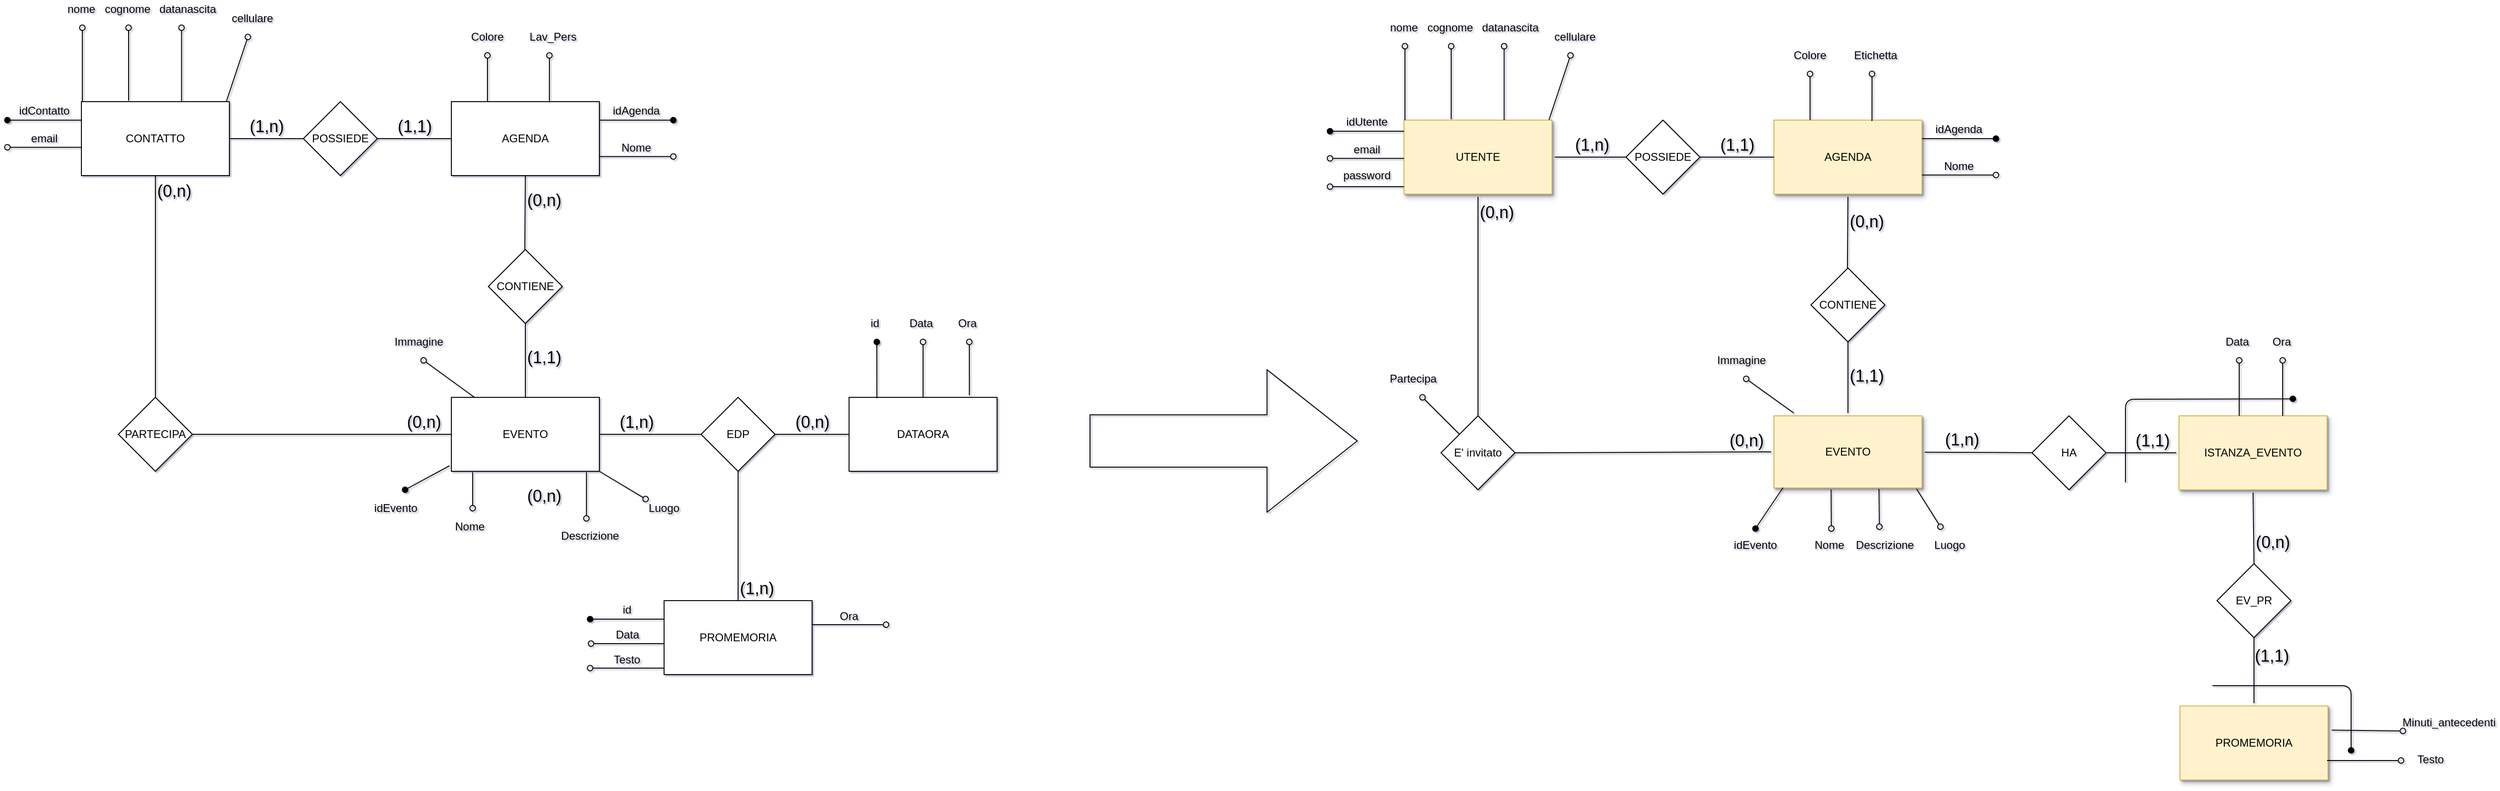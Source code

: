 <mxfile version="12.7.2" type="github">
  <diagram id="C5RBs43oDa-KdzZeNtuy" name="Page-1">
    <mxGraphModel dx="1822" dy="1162" grid="1" gridSize="10" guides="1" tooltips="1" connect="1" arrows="1" fold="1" page="0" pageScale="1" pageWidth="827" pageHeight="1169" math="0" shadow="1">
      <root>
        <mxCell id="WIyWlLk6GJQsqaUBKTNV-0" />
        <mxCell id="WIyWlLk6GJQsqaUBKTNV-1" parent="WIyWlLk6GJQsqaUBKTNV-0" />
        <mxCell id="aQOUqq8OAmi28eRQVCnU-102" value="EVENTO" style="rounded=0;whiteSpace=wrap;html=1;" parent="WIyWlLk6GJQsqaUBKTNV-1" vertex="1">
          <mxGeometry x="450" y="340" width="160" height="80" as="geometry" />
        </mxCell>
        <mxCell id="aQOUqq8OAmi28eRQVCnU-103" value="CONTIENE" style="rhombus;whiteSpace=wrap;html=1;" parent="WIyWlLk6GJQsqaUBKTNV-1" vertex="1">
          <mxGeometry x="490" y="180" width="80" height="80" as="geometry" />
        </mxCell>
        <mxCell id="aQOUqq8OAmi28eRQVCnU-104" value="AGENDA" style="rounded=0;whiteSpace=wrap;html=1;" parent="WIyWlLk6GJQsqaUBKTNV-1" vertex="1">
          <mxGeometry x="450" y="20" width="160" height="80" as="geometry" />
        </mxCell>
        <mxCell id="aQOUqq8OAmi28eRQVCnU-105" value="CONTATTO" style="rounded=0;whiteSpace=wrap;html=1;" parent="WIyWlLk6GJQsqaUBKTNV-1" vertex="1">
          <mxGeometry x="50" y="20" width="160" height="80" as="geometry" />
        </mxCell>
        <mxCell id="aQOUqq8OAmi28eRQVCnU-106" value="POSSIEDE" style="rhombus;whiteSpace=wrap;html=1;" parent="WIyWlLk6GJQsqaUBKTNV-1" vertex="1">
          <mxGeometry x="290" y="20" width="80" height="80" as="geometry" />
        </mxCell>
        <mxCell id="aQOUqq8OAmi28eRQVCnU-107" value="" style="endArrow=none;html=1;rounded=0;exitX=1;exitY=0.5;exitDx=0;exitDy=0;entryX=0;entryY=0.5;entryDx=0;entryDy=0;" parent="WIyWlLk6GJQsqaUBKTNV-1" source="aQOUqq8OAmi28eRQVCnU-105" target="aQOUqq8OAmi28eRQVCnU-106" edge="1">
          <mxGeometry relative="1" as="geometry">
            <mxPoint x="220" y="60" as="sourcePoint" />
            <mxPoint x="300" y="60" as="targetPoint" />
          </mxGeometry>
        </mxCell>
        <mxCell id="aQOUqq8OAmi28eRQVCnU-108" value="(1,n)" style="resizable=0;html=1;align=center;verticalAlign=bottom;fontSize=18;" parent="aQOUqq8OAmi28eRQVCnU-107" connectable="0" vertex="1">
          <mxGeometry x="-1" relative="1" as="geometry">
            <mxPoint x="40" as="offset" />
          </mxGeometry>
        </mxCell>
        <mxCell id="aQOUqq8OAmi28eRQVCnU-109" value="" style="endArrow=none;html=1;rounded=0;exitX=1;exitY=0.5;exitDx=0;exitDy=0;entryX=0;entryY=0.5;entryDx=0;entryDy=0;" parent="WIyWlLk6GJQsqaUBKTNV-1" edge="1">
          <mxGeometry relative="1" as="geometry">
            <mxPoint x="370" y="60" as="sourcePoint" />
            <mxPoint x="450" y="60" as="targetPoint" />
          </mxGeometry>
        </mxCell>
        <mxCell id="aQOUqq8OAmi28eRQVCnU-110" value="(1,1)" style="resizable=0;html=1;align=center;verticalAlign=bottom;fontSize=18;" parent="aQOUqq8OAmi28eRQVCnU-109" connectable="0" vertex="1">
          <mxGeometry x="-1" relative="1" as="geometry">
            <mxPoint x="40" as="offset" />
          </mxGeometry>
        </mxCell>
        <mxCell id="aQOUqq8OAmi28eRQVCnU-111" value="" style="endArrow=none;html=1;rounded=0;exitX=0.5;exitY=1;exitDx=0;exitDy=0;" parent="WIyWlLk6GJQsqaUBKTNV-1" source="aQOUqq8OAmi28eRQVCnU-104" edge="1">
          <mxGeometry relative="1" as="geometry">
            <mxPoint x="529.41" y="110" as="sourcePoint" />
            <mxPoint x="529.41" y="180" as="targetPoint" />
          </mxGeometry>
        </mxCell>
        <mxCell id="aQOUqq8OAmi28eRQVCnU-112" value="(0,n)" style="resizable=0;html=1;align=center;verticalAlign=bottom;fontSize=18;" parent="aQOUqq8OAmi28eRQVCnU-111" connectable="0" vertex="1">
          <mxGeometry x="-1" relative="1" as="geometry">
            <mxPoint x="20" y="40" as="offset" />
          </mxGeometry>
        </mxCell>
        <mxCell id="aQOUqq8OAmi28eRQVCnU-113" value="" style="endArrow=none;html=1;rounded=0;exitX=0.5;exitY=1;exitDx=0;exitDy=0;entryX=0.5;entryY=0;entryDx=0;entryDy=0;" parent="WIyWlLk6GJQsqaUBKTNV-1" source="aQOUqq8OAmi28eRQVCnU-103" target="aQOUqq8OAmi28eRQVCnU-102" edge="1">
          <mxGeometry relative="1" as="geometry">
            <mxPoint x="520" y="270" as="sourcePoint" />
            <mxPoint x="520" y="340" as="targetPoint" />
          </mxGeometry>
        </mxCell>
        <mxCell id="aQOUqq8OAmi28eRQVCnU-114" value="(1,1)" style="resizable=0;html=1;align=center;verticalAlign=bottom;fontSize=18;" parent="aQOUqq8OAmi28eRQVCnU-113" connectable="0" vertex="1">
          <mxGeometry x="-1" relative="1" as="geometry">
            <mxPoint x="20" y="50" as="offset" />
          </mxGeometry>
        </mxCell>
        <mxCell id="aQOUqq8OAmi28eRQVCnU-115" value="" style="endArrow=none;html=1;rounded=0;entryX=0;entryY=0.5;entryDx=0;entryDy=0;exitX=1;exitY=0.5;exitDx=0;exitDy=0;" parent="WIyWlLk6GJQsqaUBKTNV-1" source="aQOUqq8OAmi28eRQVCnU-117" target="aQOUqq8OAmi28eRQVCnU-102" edge="1">
          <mxGeometry relative="1" as="geometry">
            <mxPoint x="130" y="540" as="sourcePoint" />
            <mxPoint x="250" y="540" as="targetPoint" />
            <Array as="points">
              <mxPoint x="170" y="380" />
              <mxPoint x="350" y="380" />
            </Array>
          </mxGeometry>
        </mxCell>
        <mxCell id="aQOUqq8OAmi28eRQVCnU-116" value="(0,n)" style="resizable=0;html=1;align=center;verticalAlign=bottom;fontSize=18;" parent="aQOUqq8OAmi28eRQVCnU-115" connectable="0" vertex="1">
          <mxGeometry x="-1" relative="1" as="geometry">
            <mxPoint x="250" as="offset" />
          </mxGeometry>
        </mxCell>
        <mxCell id="aQOUqq8OAmi28eRQVCnU-117" value="PARTECIPA" style="rhombus;whiteSpace=wrap;html=1;" parent="WIyWlLk6GJQsqaUBKTNV-1" vertex="1">
          <mxGeometry x="90" y="340" width="80" height="80" as="geometry" />
        </mxCell>
        <mxCell id="aQOUqq8OAmi28eRQVCnU-118" value="" style="endArrow=none;html=1;rounded=0;entryX=0.5;entryY=0;entryDx=0;entryDy=0;exitX=0.5;exitY=1;exitDx=0;exitDy=0;" parent="WIyWlLk6GJQsqaUBKTNV-1" source="aQOUqq8OAmi28eRQVCnU-105" target="aQOUqq8OAmi28eRQVCnU-117" edge="1">
          <mxGeometry relative="1" as="geometry">
            <mxPoint x="130" y="100" as="sourcePoint" />
            <mxPoint x="290" y="540" as="targetPoint" />
            <Array as="points" />
          </mxGeometry>
        </mxCell>
        <mxCell id="aQOUqq8OAmi28eRQVCnU-119" value="(0,n)" style="resizable=0;html=1;align=center;verticalAlign=bottom;fontSize=18;" parent="aQOUqq8OAmi28eRQVCnU-118" connectable="0" vertex="1">
          <mxGeometry x="-1" relative="1" as="geometry">
            <mxPoint x="20" y="30" as="offset" />
          </mxGeometry>
        </mxCell>
        <mxCell id="aQOUqq8OAmi28eRQVCnU-120" value="" style="group" parent="WIyWlLk6GJQsqaUBKTNV-1" vertex="1" connectable="0">
          <mxGeometry x="-30" y="50" width="80" height="20" as="geometry" />
        </mxCell>
        <mxCell id="aQOUqq8OAmi28eRQVCnU-121" value="" style="endArrow=none;html=1;startArrow=oval;startFill=0;" parent="aQOUqq8OAmi28eRQVCnU-120" edge="1">
          <mxGeometry width="50" height="50" relative="1" as="geometry">
            <mxPoint y="19.41" as="sourcePoint" />
            <mxPoint x="80" y="19.41" as="targetPoint" />
          </mxGeometry>
        </mxCell>
        <mxCell id="aQOUqq8OAmi28eRQVCnU-122" value="email" style="text;html=1;strokeColor=none;fillColor=none;align=center;verticalAlign=middle;whiteSpace=wrap;rounded=0;" parent="aQOUqq8OAmi28eRQVCnU-120" vertex="1">
          <mxGeometry x="20" width="40" height="20" as="geometry" />
        </mxCell>
        <mxCell id="aQOUqq8OAmi28eRQVCnU-123" value="" style="group" parent="WIyWlLk6GJQsqaUBKTNV-1" vertex="1" connectable="0">
          <mxGeometry x="-30" y="20" width="80" height="20" as="geometry" />
        </mxCell>
        <mxCell id="aQOUqq8OAmi28eRQVCnU-124" value="idContatto" style="text;html=1;strokeColor=none;fillColor=none;align=center;verticalAlign=middle;whiteSpace=wrap;rounded=0;portConstraint=south;snapToPoint=1;" parent="aQOUqq8OAmi28eRQVCnU-123" vertex="1">
          <mxGeometry x="20" width="40" height="20" as="geometry" />
        </mxCell>
        <mxCell id="aQOUqq8OAmi28eRQVCnU-125" value="" style="endArrow=none;html=1;startArrow=oval;startFill=1;targetPortConstraint=east;" parent="aQOUqq8OAmi28eRQVCnU-123" edge="1">
          <mxGeometry width="50" height="50" relative="1" as="geometry">
            <mxPoint y="20.0" as="sourcePoint" />
            <mxPoint x="80" y="20.0" as="targetPoint" />
          </mxGeometry>
        </mxCell>
        <mxCell id="aQOUqq8OAmi28eRQVCnU-126" value="" style="group;rotation=90;" parent="WIyWlLk6GJQsqaUBKTNV-1" vertex="1" connectable="0">
          <mxGeometry x="70" y="-20" width="80" height="20" as="geometry" />
        </mxCell>
        <mxCell id="aQOUqq8OAmi28eRQVCnU-127" value="" style="endArrow=none;html=1;startArrow=oval;startFill=0;" parent="aQOUqq8OAmi28eRQVCnU-126" edge="1">
          <mxGeometry width="50" height="50" relative="1" as="geometry">
            <mxPoint x="31" y="-40" as="sourcePoint" />
            <mxPoint x="31" y="39" as="targetPoint" />
          </mxGeometry>
        </mxCell>
        <mxCell id="aQOUqq8OAmi28eRQVCnU-128" value="cognome" style="text;html=1;strokeColor=none;fillColor=none;align=center;verticalAlign=middle;whiteSpace=wrap;rounded=0;rotation=0;direction=east;flipH=0;" parent="WIyWlLk6GJQsqaUBKTNV-1" vertex="1">
          <mxGeometry x="80" y="-90" width="40" height="20" as="geometry" />
        </mxCell>
        <mxCell id="aQOUqq8OAmi28eRQVCnU-129" value="" style="group" parent="WIyWlLk6GJQsqaUBKTNV-1" vertex="1" connectable="0">
          <mxGeometry x="30" y="-90" width="40" height="110" as="geometry" />
        </mxCell>
        <mxCell id="aQOUqq8OAmi28eRQVCnU-130" value="" style="group;rotation=90;" parent="aQOUqq8OAmi28eRQVCnU-129" vertex="1" connectable="0">
          <mxGeometry x="-10" y="60" width="80" height="20" as="geometry" />
        </mxCell>
        <mxCell id="aQOUqq8OAmi28eRQVCnU-131" value="" style="endArrow=none;html=1;startArrow=oval;startFill=0;" parent="aQOUqq8OAmi28eRQVCnU-130" edge="1">
          <mxGeometry width="50" height="50" relative="1" as="geometry">
            <mxPoint x="31" y="-30" as="sourcePoint" />
            <mxPoint x="31" y="50" as="targetPoint" />
          </mxGeometry>
        </mxCell>
        <mxCell id="aQOUqq8OAmi28eRQVCnU-132" value="nome" style="text;html=1;strokeColor=none;fillColor=none;align=center;verticalAlign=middle;whiteSpace=wrap;rounded=0;rotation=0;direction=east;flipH=0;" parent="aQOUqq8OAmi28eRQVCnU-129" vertex="1">
          <mxGeometry width="40" height="20" as="geometry" />
        </mxCell>
        <mxCell id="aQOUqq8OAmi28eRQVCnU-133" value="" style="group;rotation=90;" parent="WIyWlLk6GJQsqaUBKTNV-1" vertex="1" connectable="0">
          <mxGeometry x="135" y="-30" width="60" height="20" as="geometry" />
        </mxCell>
        <mxCell id="aQOUqq8OAmi28eRQVCnU-134" value="" style="endArrow=none;html=1;startArrow=oval;startFill=0;" parent="aQOUqq8OAmi28eRQVCnU-133" edge="1">
          <mxGeometry width="50" height="50" relative="1" as="geometry">
            <mxPoint x="23.25" y="-30" as="sourcePoint" />
            <mxPoint x="23.25" y="50" as="targetPoint" />
          </mxGeometry>
        </mxCell>
        <mxCell id="aQOUqq8OAmi28eRQVCnU-135" value="datanascita" style="text;html=1;strokeColor=none;fillColor=none;align=center;verticalAlign=middle;whiteSpace=wrap;rounded=0;rotation=0;direction=east;flipH=0;" parent="WIyWlLk6GJQsqaUBKTNV-1" vertex="1">
          <mxGeometry x="150" y="-90" width="30" height="20" as="geometry" />
        </mxCell>
        <mxCell id="aQOUqq8OAmi28eRQVCnU-136" value="" style="group" parent="WIyWlLk6GJQsqaUBKTNV-1" vertex="1" connectable="0">
          <mxGeometry x="180" y="-90" width="56.25" height="110" as="geometry" />
        </mxCell>
        <mxCell id="aQOUqq8OAmi28eRQVCnU-137" value="" style="group;rotation=90;" parent="aQOUqq8OAmi28eRQVCnU-136" vertex="1" connectable="0">
          <mxGeometry x="-11.25" y="63.75" width="67.5" height="20" as="geometry" />
        </mxCell>
        <mxCell id="aQOUqq8OAmi28eRQVCnU-138" value="" style="endArrow=none;html=1;startArrow=oval;startFill=0;" parent="aQOUqq8OAmi28eRQVCnU-137" edge="1">
          <mxGeometry width="50" height="50" relative="1" as="geometry">
            <mxPoint x="61.25" y="-23.75" as="sourcePoint" />
            <mxPoint x="38.005" y="46" as="targetPoint" />
          </mxGeometry>
        </mxCell>
        <mxCell id="aQOUqq8OAmi28eRQVCnU-139" value="cellulare" style="text;html=1;strokeColor=none;fillColor=none;align=center;verticalAlign=middle;whiteSpace=wrap;rounded=0;rotation=0;direction=east;flipH=0;" parent="aQOUqq8OAmi28eRQVCnU-136" vertex="1">
          <mxGeometry x="40" y="10" width="30" height="20" as="geometry" />
        </mxCell>
        <mxCell id="aQOUqq8OAmi28eRQVCnU-140" value="" style="group;flipH=0;flipV=0;rotation=0;" parent="WIyWlLk6GJQsqaUBKTNV-1" vertex="1" connectable="0">
          <mxGeometry x="610" y="20" width="80" height="20" as="geometry" />
        </mxCell>
        <mxCell id="aQOUqq8OAmi28eRQVCnU-141" value="" style="endArrow=none;html=1;startArrow=oval;startFill=1;targetPortConstraint=east;" parent="aQOUqq8OAmi28eRQVCnU-140" edge="1">
          <mxGeometry width="50" height="50" relative="1" as="geometry">
            <mxPoint x="80" y="20" as="sourcePoint" />
            <mxPoint y="20" as="targetPoint" />
          </mxGeometry>
        </mxCell>
        <mxCell id="aQOUqq8OAmi28eRQVCnU-142" value="idAgenda" style="text;html=1;strokeColor=none;fillColor=none;align=center;verticalAlign=middle;whiteSpace=wrap;rounded=0;portConstraint=south;snapToPoint=1;" parent="aQOUqq8OAmi28eRQVCnU-140" vertex="1">
          <mxGeometry x="20" width="40" height="20" as="geometry" />
        </mxCell>
        <mxCell id="aQOUqq8OAmi28eRQVCnU-143" value="" style="endArrow=none;html=1;rounded=0;exitX=1;exitY=0.5;exitDx=0;exitDy=0;" parent="WIyWlLk6GJQsqaUBKTNV-1" source="aQOUqq8OAmi28eRQVCnU-102" target="aQOUqq8OAmi28eRQVCnU-145" edge="1">
          <mxGeometry relative="1" as="geometry">
            <mxPoint x="610" y="380" as="sourcePoint" />
            <mxPoint x="690.0" y="380" as="targetPoint" />
          </mxGeometry>
        </mxCell>
        <mxCell id="aQOUqq8OAmi28eRQVCnU-144" value="(1,n)" style="resizable=0;html=1;align=center;verticalAlign=bottom;fontSize=18;" parent="aQOUqq8OAmi28eRQVCnU-143" connectable="0" vertex="1">
          <mxGeometry x="-1" relative="1" as="geometry">
            <mxPoint x="40" as="offset" />
          </mxGeometry>
        </mxCell>
        <mxCell id="aQOUqq8OAmi28eRQVCnU-145" value="EDP" style="rhombus;whiteSpace=wrap;html=1;" parent="WIyWlLk6GJQsqaUBKTNV-1" vertex="1">
          <mxGeometry x="720" y="340" width="80" height="80" as="geometry" />
        </mxCell>
        <mxCell id="aQOUqq8OAmi28eRQVCnU-146" value="" style="endArrow=none;html=1;rounded=0;entryX=0;entryY=0.5;entryDx=0;entryDy=0;" parent="WIyWlLk6GJQsqaUBKTNV-1" source="aQOUqq8OAmi28eRQVCnU-145" target="aQOUqq8OAmi28eRQVCnU-148" edge="1">
          <mxGeometry relative="1" as="geometry">
            <mxPoint x="800" y="380" as="sourcePoint" />
            <mxPoint x="850.0" y="380" as="targetPoint" />
          </mxGeometry>
        </mxCell>
        <mxCell id="aQOUqq8OAmi28eRQVCnU-147" value="(0,n)" style="resizable=0;html=1;align=center;verticalAlign=bottom;fontSize=18;" parent="aQOUqq8OAmi28eRQVCnU-146" connectable="0" vertex="1">
          <mxGeometry x="-1" relative="1" as="geometry">
            <mxPoint x="40" as="offset" />
          </mxGeometry>
        </mxCell>
        <mxCell id="aQOUqq8OAmi28eRQVCnU-148" value="DATAORA" style="rounded=0;whiteSpace=wrap;html=1;" parent="WIyWlLk6GJQsqaUBKTNV-1" vertex="1">
          <mxGeometry x="880" y="340" width="160" height="80" as="geometry" />
        </mxCell>
        <mxCell id="aQOUqq8OAmi28eRQVCnU-149" value="" style="group" parent="WIyWlLk6GJQsqaUBKTNV-1" vertex="1" connectable="0">
          <mxGeometry x="610" y="60" width="80" height="20" as="geometry" />
        </mxCell>
        <mxCell id="aQOUqq8OAmi28eRQVCnU-150" value="" style="endArrow=none;html=1;startArrow=oval;startFill=0;" parent="aQOUqq8OAmi28eRQVCnU-149" edge="1">
          <mxGeometry width="50" height="50" relative="1" as="geometry">
            <mxPoint x="80" y="19.41" as="sourcePoint" />
            <mxPoint y="19.41" as="targetPoint" />
          </mxGeometry>
        </mxCell>
        <mxCell id="aQOUqq8OAmi28eRQVCnU-151" value="Nome" style="text;html=1;strokeColor=none;fillColor=none;align=center;verticalAlign=middle;whiteSpace=wrap;rounded=0;" parent="aQOUqq8OAmi28eRQVCnU-149" vertex="1">
          <mxGeometry x="20" width="40" height="20" as="geometry" />
        </mxCell>
        <mxCell id="aQOUqq8OAmi28eRQVCnU-152" value="" style="group" parent="WIyWlLk6GJQsqaUBKTNV-1" vertex="1" connectable="0">
          <mxGeometry x="410" y="470" width="80" height="20" as="geometry" />
        </mxCell>
        <mxCell id="aQOUqq8OAmi28eRQVCnU-153" value="Nome" style="text;html=1;strokeColor=none;fillColor=none;align=center;verticalAlign=middle;whiteSpace=wrap;rounded=0;" parent="aQOUqq8OAmi28eRQVCnU-152" vertex="1">
          <mxGeometry x="40" width="40" height="20" as="geometry" />
        </mxCell>
        <mxCell id="aQOUqq8OAmi28eRQVCnU-154" value="" style="endArrow=none;html=1;startArrow=oval;startFill=0;entryX=0.144;entryY=1.013;entryDx=0;entryDy=0;entryPerimeter=0;" parent="WIyWlLk6GJQsqaUBKTNV-1" target="aQOUqq8OAmi28eRQVCnU-102" edge="1">
          <mxGeometry width="50" height="50" relative="1" as="geometry">
            <mxPoint x="473" y="460" as="sourcePoint" />
            <mxPoint x="459.5" y="410.0" as="targetPoint" />
            <Array as="points" />
          </mxGeometry>
        </mxCell>
        <mxCell id="aQOUqq8OAmi28eRQVCnU-155" value="idEvento" style="text;html=1;strokeColor=none;fillColor=none;align=center;verticalAlign=middle;whiteSpace=wrap;rounded=0;portConstraint=south;snapToPoint=1;" parent="WIyWlLk6GJQsqaUBKTNV-1" vertex="1">
          <mxGeometry x="370" y="450" width="40" height="20" as="geometry" />
        </mxCell>
        <mxCell id="aQOUqq8OAmi28eRQVCnU-156" value="" style="endArrow=none;html=1;startArrow=oval;startFill=1;targetPortConstraint=east;entryX=-0.012;entryY=0.925;entryDx=0;entryDy=0;entryPerimeter=0;" parent="WIyWlLk6GJQsqaUBKTNV-1" target="aQOUqq8OAmi28eRQVCnU-102" edge="1">
          <mxGeometry width="50" height="50" relative="1" as="geometry">
            <mxPoint x="400" y="440" as="sourcePoint" />
            <mxPoint x="440" y="270" as="targetPoint" />
            <Array as="points" />
          </mxGeometry>
        </mxCell>
        <mxCell id="aQOUqq8OAmi28eRQVCnU-157" value="Descrizione" style="text;html=1;strokeColor=none;fillColor=none;align=center;verticalAlign=middle;whiteSpace=wrap;rounded=0;" parent="WIyWlLk6GJQsqaUBKTNV-1" vertex="1">
          <mxGeometry x="580" y="480" width="40" height="20" as="geometry" />
        </mxCell>
        <mxCell id="aQOUqq8OAmi28eRQVCnU-158" value="" style="endArrow=none;html=1;startArrow=oval;startFill=0;entryX=0.913;entryY=1.013;entryDx=0;entryDy=0;entryPerimeter=0;" parent="WIyWlLk6GJQsqaUBKTNV-1" target="aQOUqq8OAmi28eRQVCnU-102" edge="1">
          <mxGeometry width="50" height="50" relative="1" as="geometry">
            <mxPoint x="596" y="471" as="sourcePoint" />
            <mxPoint x="604" y="425" as="targetPoint" />
          </mxGeometry>
        </mxCell>
        <mxCell id="aQOUqq8OAmi28eRQVCnU-159" value="Luogo" style="text;html=1;strokeColor=none;fillColor=none;align=center;verticalAlign=middle;whiteSpace=wrap;rounded=0;" parent="WIyWlLk6GJQsqaUBKTNV-1" vertex="1">
          <mxGeometry x="660" y="450" width="40" height="20" as="geometry" />
        </mxCell>
        <mxCell id="aQOUqq8OAmi28eRQVCnU-160" value="" style="endArrow=none;html=1;startArrow=oval;startFill=0;entryX=1;entryY=1;entryDx=0;entryDy=0;" parent="WIyWlLk6GJQsqaUBKTNV-1" target="aQOUqq8OAmi28eRQVCnU-102" edge="1">
          <mxGeometry width="50" height="50" relative="1" as="geometry">
            <mxPoint x="660.0" y="450" as="sourcePoint" />
            <mxPoint x="610" y="420" as="targetPoint" />
          </mxGeometry>
        </mxCell>
        <mxCell id="aQOUqq8OAmi28eRQVCnU-163" value="PROMEMORIA" style="rounded=0;whiteSpace=wrap;html=1;" parent="WIyWlLk6GJQsqaUBKTNV-1" vertex="1">
          <mxGeometry x="680" y="560" width="160" height="80" as="geometry" />
        </mxCell>
        <mxCell id="aQOUqq8OAmi28eRQVCnU-166" value="(0,n)" style="resizable=0;html=1;align=center;verticalAlign=bottom;fontSize=18;" parent="WIyWlLk6GJQsqaUBKTNV-1" connectable="0" vertex="1">
          <mxGeometry x="530" y="420" as="geometry">
            <mxPoint x="20" y="40" as="offset" />
          </mxGeometry>
        </mxCell>
        <mxCell id="aQOUqq8OAmi28eRQVCnU-167" value="" style="group" parent="WIyWlLk6GJQsqaUBKTNV-1" vertex="1" connectable="0">
          <mxGeometry x="898" y="260" width="80" height="20" as="geometry" />
        </mxCell>
        <mxCell id="aQOUqq8OAmi28eRQVCnU-168" value="" style="endArrow=none;html=1;startArrow=oval;startFill=0;targetPortConstraint=east;" parent="WIyWlLk6GJQsqaUBKTNV-1" target="aQOUqq8OAmi28eRQVCnU-148" edge="1">
          <mxGeometry width="50" height="50" relative="1" as="geometry">
            <mxPoint x="960" y="280" as="sourcePoint" />
            <mxPoint x="950" y="280" as="targetPoint" />
          </mxGeometry>
        </mxCell>
        <mxCell id="aQOUqq8OAmi28eRQVCnU-169" value="Data" style="text;html=1;strokeColor=none;fillColor=none;align=center;verticalAlign=middle;whiteSpace=wrap;rounded=0;portConstraint=south;snapToPoint=1;" parent="WIyWlLk6GJQsqaUBKTNV-1" vertex="1">
          <mxGeometry x="938" y="250" width="40" height="20" as="geometry" />
        </mxCell>
        <mxCell id="aQOUqq8OAmi28eRQVCnU-170" value="" style="group" parent="WIyWlLk6GJQsqaUBKTNV-1" vertex="1" connectable="0">
          <mxGeometry x="600" y="560" width="80" height="20" as="geometry" />
        </mxCell>
        <mxCell id="aQOUqq8OAmi28eRQVCnU-171" value="id" style="text;html=1;strokeColor=none;fillColor=none;align=center;verticalAlign=middle;whiteSpace=wrap;rounded=0;portConstraint=south;snapToPoint=1;" parent="aQOUqq8OAmi28eRQVCnU-170" vertex="1">
          <mxGeometry x="20" width="40" height="20" as="geometry" />
        </mxCell>
        <mxCell id="aQOUqq8OAmi28eRQVCnU-172" value="" style="endArrow=none;html=1;startArrow=oval;startFill=1;targetPortConstraint=east;" parent="aQOUqq8OAmi28eRQVCnU-170" edge="1">
          <mxGeometry width="50" height="50" relative="1" as="geometry">
            <mxPoint y="20.0" as="sourcePoint" />
            <mxPoint x="80" y="20.0" as="targetPoint" />
          </mxGeometry>
        </mxCell>
        <mxCell id="aQOUqq8OAmi28eRQVCnU-173" value="Data" style="text;html=1;align=center;verticalAlign=middle;resizable=0;points=[];autosize=1;" parent="WIyWlLk6GJQsqaUBKTNV-1" vertex="1">
          <mxGeometry x="620" y="587" width="40" height="20" as="geometry" />
        </mxCell>
        <mxCell id="aQOUqq8OAmi28eRQVCnU-174" value="" style="endArrow=none;html=1;startArrow=oval;startFill=0;entryX=1;entryY=0.75;entryDx=0;entryDy=0;" parent="WIyWlLk6GJQsqaUBKTNV-1" edge="1">
          <mxGeometry width="50" height="50" relative="1" as="geometry">
            <mxPoint x="600" y="633" as="sourcePoint" />
            <mxPoint x="680" y="633" as="targetPoint" />
          </mxGeometry>
        </mxCell>
        <mxCell id="aQOUqq8OAmi28eRQVCnU-175" value="Testo" style="text;html=1;strokeColor=none;fillColor=none;align=center;verticalAlign=middle;whiteSpace=wrap;rounded=0;" parent="WIyWlLk6GJQsqaUBKTNV-1" vertex="1">
          <mxGeometry x="620" y="614" width="40" height="20" as="geometry" />
        </mxCell>
        <mxCell id="aQOUqq8OAmi28eRQVCnU-176" value="" style="group" parent="WIyWlLk6GJQsqaUBKTNV-1" vertex="1" connectable="0">
          <mxGeometry x="410" y="320" width="80" height="20" as="geometry" />
        </mxCell>
        <mxCell id="aQOUqq8OAmi28eRQVCnU-177" value="" style="endArrow=none;html=1;startArrow=oval;startFill=0;" parent="aQOUqq8OAmi28eRQVCnU-176" target="aQOUqq8OAmi28eRQVCnU-102" edge="1">
          <mxGeometry width="50" height="50" relative="1" as="geometry">
            <mxPoint x="10" y="-20" as="sourcePoint" />
            <mxPoint x="80" y="19" as="targetPoint" />
          </mxGeometry>
        </mxCell>
        <mxCell id="aQOUqq8OAmi28eRQVCnU-178" value="Immagine" style="text;html=1;strokeColor=none;fillColor=none;align=center;verticalAlign=middle;whiteSpace=wrap;rounded=0;" parent="WIyWlLk6GJQsqaUBKTNV-1" vertex="1">
          <mxGeometry x="395" y="270" width="40" height="20" as="geometry" />
        </mxCell>
        <mxCell id="aQOUqq8OAmi28eRQVCnU-179" value="" style="endArrow=none;html=1;startArrow=oval;startFill=0;entryX=0;entryY=0.75;entryDx=0;entryDy=0;" parent="WIyWlLk6GJQsqaUBKTNV-1" edge="1">
          <mxGeometry width="50" height="50" relative="1" as="geometry">
            <mxPoint x="601" y="606.5" as="sourcePoint" />
            <mxPoint x="680" y="606.5" as="targetPoint" />
          </mxGeometry>
        </mxCell>
        <mxCell id="aQOUqq8OAmi28eRQVCnU-180" value="" style="endArrow=none;html=1;startArrow=oval;startFill=0;entryX=0.5;entryY=0;entryDx=0;entryDy=0;" parent="WIyWlLk6GJQsqaUBKTNV-1" edge="1">
          <mxGeometry width="50" height="50" relative="1" as="geometry">
            <mxPoint x="489" y="-30" as="sourcePoint" />
            <mxPoint x="489" y="20" as="targetPoint" />
          </mxGeometry>
        </mxCell>
        <mxCell id="aQOUqq8OAmi28eRQVCnU-181" value="Colore" style="text;html=1;strokeColor=none;fillColor=none;align=center;verticalAlign=middle;whiteSpace=wrap;rounded=0;" parent="WIyWlLk6GJQsqaUBKTNV-1" vertex="1">
          <mxGeometry x="469" y="-60" width="40" height="20" as="geometry" />
        </mxCell>
        <mxCell id="aQOUqq8OAmi28eRQVCnU-182" value="" style="endArrow=none;html=1;startArrow=oval;startFill=0;entryX=0.681;entryY=0.013;entryDx=0;entryDy=0;entryPerimeter=0;" parent="WIyWlLk6GJQsqaUBKTNV-1" edge="1">
          <mxGeometry width="50" height="50" relative="1" as="geometry">
            <mxPoint x="556" y="-30" as="sourcePoint" />
            <mxPoint x="555.96" y="21.04" as="targetPoint" />
          </mxGeometry>
        </mxCell>
        <mxCell id="aQOUqq8OAmi28eRQVCnU-183" value="Lav_Pers" style="text;html=1;strokeColor=none;fillColor=none;align=center;verticalAlign=middle;whiteSpace=wrap;rounded=0;" parent="WIyWlLk6GJQsqaUBKTNV-1" vertex="1">
          <mxGeometry x="540" y="-60" width="40" height="20" as="geometry" />
        </mxCell>
        <mxCell id="aQOUqq8OAmi28eRQVCnU-184" value="id" style="text;html=1;strokeColor=none;fillColor=none;align=center;verticalAlign=middle;whiteSpace=wrap;rounded=0;portConstraint=south;snapToPoint=1;" parent="WIyWlLk6GJQsqaUBKTNV-1" vertex="1">
          <mxGeometry x="888" y="250" width="40" height="20" as="geometry" />
        </mxCell>
        <mxCell id="aQOUqq8OAmi28eRQVCnU-185" value="" style="endArrow=none;html=1;startArrow=oval;startFill=1;targetPortConstraint=east;entryX=0.188;entryY=0.013;entryDx=0;entryDy=0;entryPerimeter=0;" parent="WIyWlLk6GJQsqaUBKTNV-1" target="aQOUqq8OAmi28eRQVCnU-148" edge="1">
          <mxGeometry width="50" height="50" relative="1" as="geometry">
            <mxPoint x="910" y="280" as="sourcePoint" />
            <mxPoint x="890" y="330" as="targetPoint" />
          </mxGeometry>
        </mxCell>
        <mxCell id="aQOUqq8OAmi28eRQVCnU-186" value="" style="endArrow=none;html=1;startArrow=oval;startFill=0;entryX=0.813;entryY=-0.025;entryDx=0;entryDy=0;entryPerimeter=0;" parent="WIyWlLk6GJQsqaUBKTNV-1" target="aQOUqq8OAmi28eRQVCnU-148" edge="1">
          <mxGeometry width="50" height="50" relative="1" as="geometry">
            <mxPoint x="1010" y="280" as="sourcePoint" />
            <mxPoint x="1060" y="309.41" as="targetPoint" />
          </mxGeometry>
        </mxCell>
        <mxCell id="aQOUqq8OAmi28eRQVCnU-187" value="Ora" style="text;html=1;strokeColor=none;fillColor=none;align=center;verticalAlign=middle;whiteSpace=wrap;rounded=0;" parent="WIyWlLk6GJQsqaUBKTNV-1" vertex="1">
          <mxGeometry x="988" y="250" width="40" height="20" as="geometry" />
        </mxCell>
        <mxCell id="aQOUqq8OAmi28eRQVCnU-190" value="" style="endArrow=none;html=1;rounded=0;exitX=0.5;exitY=1;exitDx=0;exitDy=0;entryX=0.5;entryY=0;entryDx=0;entryDy=0;" parent="WIyWlLk6GJQsqaUBKTNV-1" source="aQOUqq8OAmi28eRQVCnU-145" target="aQOUqq8OAmi28eRQVCnU-163" edge="1">
          <mxGeometry relative="1" as="geometry">
            <mxPoint x="700" y="489.5" as="sourcePoint" />
            <mxPoint x="810" y="489.5" as="targetPoint" />
          </mxGeometry>
        </mxCell>
        <mxCell id="aQOUqq8OAmi28eRQVCnU-191" value="(1,n)" style="resizable=0;html=1;align=center;verticalAlign=bottom;fontSize=18;" parent="aQOUqq8OAmi28eRQVCnU-190" connectable="0" vertex="1">
          <mxGeometry x="-1" relative="1" as="geometry">
            <mxPoint x="20" y="140" as="offset" />
          </mxGeometry>
        </mxCell>
        <mxCell id="3QbVyZa4eNupyLku-kwR-0" value="" style="endArrow=none;html=1;startArrow=oval;startFill=0;entryX=1;entryY=0.75;entryDx=0;entryDy=0;" parent="WIyWlLk6GJQsqaUBKTNV-1" edge="1">
          <mxGeometry width="50" height="50" relative="1" as="geometry">
            <mxPoint x="920" y="586.0" as="sourcePoint" />
            <mxPoint x="840" y="586.0" as="targetPoint" />
          </mxGeometry>
        </mxCell>
        <mxCell id="3QbVyZa4eNupyLku-kwR-1" value="Ora" style="text;html=1;strokeColor=none;fillColor=none;align=center;verticalAlign=middle;whiteSpace=wrap;rounded=0;" parent="WIyWlLk6GJQsqaUBKTNV-1" vertex="1">
          <mxGeometry x="860" y="567" width="40" height="20" as="geometry" />
        </mxCell>
        <mxCell id="3QbVyZa4eNupyLku-kwR-2" value="EVENTO" style="rounded=0;whiteSpace=wrap;html=1;fillColor=#fff2cc;strokeColor=#d6b656;perimeterSpacing=3;glass=0;comic=0;shadow=1;" parent="WIyWlLk6GJQsqaUBKTNV-1" vertex="1">
          <mxGeometry x="1880" y="360" width="160" height="78" as="geometry" />
        </mxCell>
        <mxCell id="3QbVyZa4eNupyLku-kwR-3" value="CONTIENE" style="rhombus;whiteSpace=wrap;html=1;" parent="WIyWlLk6GJQsqaUBKTNV-1" vertex="1">
          <mxGeometry x="1920" y="200" width="80" height="80" as="geometry" />
        </mxCell>
        <mxCell id="3QbVyZa4eNupyLku-kwR-4" value="AGENDA" style="rounded=0;whiteSpace=wrap;html=1;fillColor=#fff2cc;strokeColor=#d6b656;perimeterSpacing=3;glass=0;comic=0;shadow=1;" parent="WIyWlLk6GJQsqaUBKTNV-1" vertex="1">
          <mxGeometry x="1880" y="40" width="160" height="80" as="geometry" />
        </mxCell>
        <mxCell id="3QbVyZa4eNupyLku-kwR-5" value="UTENTE" style="rounded=0;whiteSpace=wrap;html=1;fillColor=#fff2cc;strokeColor=#d6b656;perimeterSpacing=3;glass=0;comic=0;shadow=1;" parent="WIyWlLk6GJQsqaUBKTNV-1" vertex="1">
          <mxGeometry x="1480" y="40" width="160" height="80" as="geometry" />
        </mxCell>
        <mxCell id="3QbVyZa4eNupyLku-kwR-6" value="POSSIEDE" style="rhombus;whiteSpace=wrap;html=1;" parent="WIyWlLk6GJQsqaUBKTNV-1" vertex="1">
          <mxGeometry x="1720" y="40" width="80" height="80" as="geometry" />
        </mxCell>
        <mxCell id="3QbVyZa4eNupyLku-kwR-7" value="" style="endArrow=none;html=1;rounded=0;exitX=1;exitY=0.5;exitDx=0;exitDy=0;entryX=0;entryY=0.5;entryDx=0;entryDy=0;" parent="WIyWlLk6GJQsqaUBKTNV-1" source="3QbVyZa4eNupyLku-kwR-5" target="3QbVyZa4eNupyLku-kwR-6" edge="1">
          <mxGeometry relative="1" as="geometry">
            <mxPoint x="1650" y="80" as="sourcePoint" />
            <mxPoint x="1730" y="80" as="targetPoint" />
          </mxGeometry>
        </mxCell>
        <mxCell id="3QbVyZa4eNupyLku-kwR-8" value="(1,n)" style="resizable=0;html=1;align=center;verticalAlign=bottom;fontSize=18;" parent="3QbVyZa4eNupyLku-kwR-7" connectable="0" vertex="1">
          <mxGeometry x="-1" relative="1" as="geometry">
            <mxPoint x="40" as="offset" />
          </mxGeometry>
        </mxCell>
        <mxCell id="3QbVyZa4eNupyLku-kwR-9" value="" style="endArrow=none;html=1;rounded=0;exitX=1;exitY=0.5;exitDx=0;exitDy=0;entryX=0;entryY=0.5;entryDx=0;entryDy=0;" parent="WIyWlLk6GJQsqaUBKTNV-1" edge="1">
          <mxGeometry relative="1" as="geometry">
            <mxPoint x="1800" y="80" as="sourcePoint" />
            <mxPoint x="1880" y="80" as="targetPoint" />
          </mxGeometry>
        </mxCell>
        <mxCell id="3QbVyZa4eNupyLku-kwR-10" value="(1,1)" style="resizable=0;html=1;align=center;verticalAlign=bottom;fontSize=18;" parent="3QbVyZa4eNupyLku-kwR-9" connectable="0" vertex="1">
          <mxGeometry x="-1" relative="1" as="geometry">
            <mxPoint x="40" as="offset" />
          </mxGeometry>
        </mxCell>
        <mxCell id="3QbVyZa4eNupyLku-kwR-11" value="" style="endArrow=none;html=1;rounded=0;exitX=0.5;exitY=1;exitDx=0;exitDy=0;" parent="WIyWlLk6GJQsqaUBKTNV-1" source="3QbVyZa4eNupyLku-kwR-4" edge="1">
          <mxGeometry relative="1" as="geometry">
            <mxPoint x="1959.41" y="130" as="sourcePoint" />
            <mxPoint x="1959.41" y="200" as="targetPoint" />
          </mxGeometry>
        </mxCell>
        <mxCell id="3QbVyZa4eNupyLku-kwR-12" value="(0,n)" style="resizable=0;html=1;align=center;verticalAlign=bottom;fontSize=18;" parent="3QbVyZa4eNupyLku-kwR-11" connectable="0" vertex="1">
          <mxGeometry x="-1" relative="1" as="geometry">
            <mxPoint x="20" y="40" as="offset" />
          </mxGeometry>
        </mxCell>
        <mxCell id="3QbVyZa4eNupyLku-kwR-13" value="" style="endArrow=none;html=1;rounded=0;exitX=0.5;exitY=1;exitDx=0;exitDy=0;entryX=0.5;entryY=0;entryDx=0;entryDy=0;" parent="WIyWlLk6GJQsqaUBKTNV-1" source="3QbVyZa4eNupyLku-kwR-3" target="3QbVyZa4eNupyLku-kwR-2" edge="1">
          <mxGeometry relative="1" as="geometry">
            <mxPoint x="1950" y="290" as="sourcePoint" />
            <mxPoint x="1950" y="360" as="targetPoint" />
          </mxGeometry>
        </mxCell>
        <mxCell id="3QbVyZa4eNupyLku-kwR-14" value="(1,1)" style="resizable=0;html=1;align=center;verticalAlign=bottom;fontSize=18;" parent="3QbVyZa4eNupyLku-kwR-13" connectable="0" vertex="1">
          <mxGeometry x="-1" relative="1" as="geometry">
            <mxPoint x="20" y="50" as="offset" />
          </mxGeometry>
        </mxCell>
        <mxCell id="3QbVyZa4eNupyLku-kwR-15" value="" style="endArrow=none;html=1;rounded=0;entryX=0;entryY=0.5;entryDx=0;entryDy=0;exitX=1;exitY=0.5;exitDx=0;exitDy=0;" parent="WIyWlLk6GJQsqaUBKTNV-1" source="3QbVyZa4eNupyLku-kwR-17" target="3QbVyZa4eNupyLku-kwR-2" edge="1">
          <mxGeometry relative="1" as="geometry">
            <mxPoint x="1560" y="560" as="sourcePoint" />
            <mxPoint x="1680" y="560" as="targetPoint" />
            <Array as="points">
              <mxPoint x="1600" y="400" />
            </Array>
          </mxGeometry>
        </mxCell>
        <mxCell id="3QbVyZa4eNupyLku-kwR-16" value="(0,n)" style="resizable=0;html=1;align=center;verticalAlign=bottom;fontSize=18;" parent="3QbVyZa4eNupyLku-kwR-15" connectable="0" vertex="1">
          <mxGeometry x="-1" relative="1" as="geometry">
            <mxPoint x="250" as="offset" />
          </mxGeometry>
        </mxCell>
        <mxCell id="3QbVyZa4eNupyLku-kwR-17" value="E&#39; invitato" style="rhombus;whiteSpace=wrap;html=1;" parent="WIyWlLk6GJQsqaUBKTNV-1" vertex="1">
          <mxGeometry x="1520" y="360" width="80" height="80" as="geometry" />
        </mxCell>
        <mxCell id="3QbVyZa4eNupyLku-kwR-18" value="" style="endArrow=none;html=1;rounded=0;entryX=0.5;entryY=0;entryDx=0;entryDy=0;exitX=0.5;exitY=1;exitDx=0;exitDy=0;" parent="WIyWlLk6GJQsqaUBKTNV-1" source="3QbVyZa4eNupyLku-kwR-5" target="3QbVyZa4eNupyLku-kwR-17" edge="1">
          <mxGeometry relative="1" as="geometry">
            <mxPoint x="1560" y="120" as="sourcePoint" />
            <mxPoint x="1720" y="560" as="targetPoint" />
            <Array as="points" />
          </mxGeometry>
        </mxCell>
        <mxCell id="3QbVyZa4eNupyLku-kwR-19" value="(0,n)" style="resizable=0;html=1;align=center;verticalAlign=bottom;fontSize=18;" parent="3QbVyZa4eNupyLku-kwR-18" connectable="0" vertex="1">
          <mxGeometry x="-1" relative="1" as="geometry">
            <mxPoint x="20" y="30" as="offset" />
          </mxGeometry>
        </mxCell>
        <mxCell id="3QbVyZa4eNupyLku-kwR-20" value="" style="group" parent="WIyWlLk6GJQsqaUBKTNV-1" vertex="1" connectable="0">
          <mxGeometry x="1400" y="62" width="80" height="20" as="geometry" />
        </mxCell>
        <mxCell id="3QbVyZa4eNupyLku-kwR-21" value="" style="endArrow=none;html=1;startArrow=oval;startFill=0;" parent="3QbVyZa4eNupyLku-kwR-20" edge="1">
          <mxGeometry width="50" height="50" relative="1" as="geometry">
            <mxPoint y="19.41" as="sourcePoint" />
            <mxPoint x="80" y="19.41" as="targetPoint" />
          </mxGeometry>
        </mxCell>
        <mxCell id="3QbVyZa4eNupyLku-kwR-22" value="email" style="text;html=1;strokeColor=none;fillColor=none;align=center;verticalAlign=middle;whiteSpace=wrap;rounded=0;" parent="3QbVyZa4eNupyLku-kwR-20" vertex="1">
          <mxGeometry x="20" width="40" height="20" as="geometry" />
        </mxCell>
        <mxCell id="3QbVyZa4eNupyLku-kwR-23" value="" style="group" parent="WIyWlLk6GJQsqaUBKTNV-1" vertex="1" connectable="0">
          <mxGeometry x="1400" y="32" width="80" height="20" as="geometry" />
        </mxCell>
        <mxCell id="3QbVyZa4eNupyLku-kwR-24" value="idUtente" style="text;html=1;strokeColor=none;fillColor=none;align=center;verticalAlign=middle;whiteSpace=wrap;rounded=0;portConstraint=south;snapToPoint=1;" parent="3QbVyZa4eNupyLku-kwR-23" vertex="1">
          <mxGeometry x="20" width="40" height="20" as="geometry" />
        </mxCell>
        <mxCell id="3QbVyZa4eNupyLku-kwR-25" value="" style="endArrow=none;html=1;startArrow=oval;startFill=1;targetPortConstraint=east;" parent="3QbVyZa4eNupyLku-kwR-23" edge="1">
          <mxGeometry width="50" height="50" relative="1" as="geometry">
            <mxPoint y="20.0" as="sourcePoint" />
            <mxPoint x="80" y="20.0" as="targetPoint" />
          </mxGeometry>
        </mxCell>
        <mxCell id="3QbVyZa4eNupyLku-kwR-26" value="" style="group;rotation=90;" parent="WIyWlLk6GJQsqaUBKTNV-1" vertex="1" connectable="0">
          <mxGeometry x="1500" width="80" height="20" as="geometry" />
        </mxCell>
        <mxCell id="3QbVyZa4eNupyLku-kwR-27" value="" style="endArrow=none;html=1;startArrow=oval;startFill=0;" parent="3QbVyZa4eNupyLku-kwR-26" edge="1">
          <mxGeometry width="50" height="50" relative="1" as="geometry">
            <mxPoint x="31" y="-40" as="sourcePoint" />
            <mxPoint x="31" y="39" as="targetPoint" />
          </mxGeometry>
        </mxCell>
        <mxCell id="3QbVyZa4eNupyLku-kwR-28" value="cognome" style="text;html=1;strokeColor=none;fillColor=none;align=center;verticalAlign=middle;whiteSpace=wrap;rounded=0;rotation=0;direction=east;flipH=0;" parent="WIyWlLk6GJQsqaUBKTNV-1" vertex="1">
          <mxGeometry x="1510" y="-70" width="40" height="20" as="geometry" />
        </mxCell>
        <mxCell id="3QbVyZa4eNupyLku-kwR-29" value="" style="group" parent="WIyWlLk6GJQsqaUBKTNV-1" vertex="1" connectable="0">
          <mxGeometry x="1460" y="-70" width="40" height="110" as="geometry" />
        </mxCell>
        <mxCell id="3QbVyZa4eNupyLku-kwR-30" value="" style="group;rotation=90;" parent="3QbVyZa4eNupyLku-kwR-29" vertex="1" connectable="0">
          <mxGeometry x="-10" y="60" width="80" height="20" as="geometry" />
        </mxCell>
        <mxCell id="3QbVyZa4eNupyLku-kwR-31" value="" style="endArrow=none;html=1;startArrow=oval;startFill=0;" parent="3QbVyZa4eNupyLku-kwR-30" edge="1">
          <mxGeometry width="50" height="50" relative="1" as="geometry">
            <mxPoint x="31" y="-30" as="sourcePoint" />
            <mxPoint x="31" y="50" as="targetPoint" />
          </mxGeometry>
        </mxCell>
        <mxCell id="3QbVyZa4eNupyLku-kwR-32" value="nome" style="text;html=1;strokeColor=none;fillColor=none;align=center;verticalAlign=middle;whiteSpace=wrap;rounded=0;rotation=0;direction=east;flipH=0;" parent="3QbVyZa4eNupyLku-kwR-29" vertex="1">
          <mxGeometry width="40" height="20" as="geometry" />
        </mxCell>
        <mxCell id="3QbVyZa4eNupyLku-kwR-33" value="" style="group;rotation=90;" parent="WIyWlLk6GJQsqaUBKTNV-1" vertex="1" connectable="0">
          <mxGeometry x="1565" y="-10" width="60" height="20" as="geometry" />
        </mxCell>
        <mxCell id="3QbVyZa4eNupyLku-kwR-34" value="" style="endArrow=none;html=1;startArrow=oval;startFill=0;" parent="3QbVyZa4eNupyLku-kwR-33" edge="1">
          <mxGeometry width="50" height="50" relative="1" as="geometry">
            <mxPoint x="23.25" y="-30" as="sourcePoint" />
            <mxPoint x="23.25" y="50" as="targetPoint" />
          </mxGeometry>
        </mxCell>
        <mxCell id="3QbVyZa4eNupyLku-kwR-35" value="datanascita" style="text;html=1;strokeColor=none;fillColor=none;align=center;verticalAlign=middle;whiteSpace=wrap;rounded=0;rotation=0;direction=east;flipH=0;" parent="WIyWlLk6GJQsqaUBKTNV-1" vertex="1">
          <mxGeometry x="1580" y="-70" width="30" height="20" as="geometry" />
        </mxCell>
        <mxCell id="3QbVyZa4eNupyLku-kwR-36" value="" style="group" parent="WIyWlLk6GJQsqaUBKTNV-1" vertex="1" connectable="0">
          <mxGeometry x="1610" y="-70" width="56.25" height="110" as="geometry" />
        </mxCell>
        <mxCell id="3QbVyZa4eNupyLku-kwR-37" value="" style="group;rotation=90;" parent="3QbVyZa4eNupyLku-kwR-36" vertex="1" connectable="0">
          <mxGeometry x="-11.25" y="63.75" width="67.5" height="20" as="geometry" />
        </mxCell>
        <mxCell id="3QbVyZa4eNupyLku-kwR-38" value="" style="endArrow=none;html=1;startArrow=oval;startFill=0;" parent="3QbVyZa4eNupyLku-kwR-37" edge="1">
          <mxGeometry width="50" height="50" relative="1" as="geometry">
            <mxPoint x="61.25" y="-23.75" as="sourcePoint" />
            <mxPoint x="38.005" y="46" as="targetPoint" />
          </mxGeometry>
        </mxCell>
        <mxCell id="3QbVyZa4eNupyLku-kwR-39" value="cellulare" style="text;html=1;strokeColor=none;fillColor=none;align=center;verticalAlign=middle;whiteSpace=wrap;rounded=0;rotation=0;direction=east;flipH=0;" parent="3QbVyZa4eNupyLku-kwR-36" vertex="1">
          <mxGeometry x="40" y="10" width="30" height="20" as="geometry" />
        </mxCell>
        <mxCell id="3QbVyZa4eNupyLku-kwR-40" value="" style="group;flipH=0;flipV=0;rotation=0;" parent="WIyWlLk6GJQsqaUBKTNV-1" vertex="1" connectable="0">
          <mxGeometry x="2040" y="40" width="80" height="20" as="geometry" />
        </mxCell>
        <mxCell id="3QbVyZa4eNupyLku-kwR-41" value="" style="endArrow=none;html=1;startArrow=oval;startFill=1;targetPortConstraint=east;" parent="3QbVyZa4eNupyLku-kwR-40" edge="1">
          <mxGeometry width="50" height="50" relative="1" as="geometry">
            <mxPoint x="80" y="20" as="sourcePoint" />
            <mxPoint y="20" as="targetPoint" />
          </mxGeometry>
        </mxCell>
        <mxCell id="3QbVyZa4eNupyLku-kwR-42" value="idAgenda" style="text;html=1;strokeColor=none;fillColor=none;align=center;verticalAlign=middle;whiteSpace=wrap;rounded=0;portConstraint=south;snapToPoint=1;" parent="3QbVyZa4eNupyLku-kwR-40" vertex="1">
          <mxGeometry x="20" width="40" height="20" as="geometry" />
        </mxCell>
        <mxCell id="3QbVyZa4eNupyLku-kwR-43" value="" style="endArrow=none;html=1;rounded=0;" parent="WIyWlLk6GJQsqaUBKTNV-1" source="3QbVyZa4eNupyLku-kwR-2" target="3QbVyZa4eNupyLku-kwR-45" edge="1">
          <mxGeometry relative="1" as="geometry">
            <mxPoint x="2040" y="400" as="sourcePoint" />
            <mxPoint x="2120.0" y="400" as="targetPoint" />
          </mxGeometry>
        </mxCell>
        <mxCell id="3QbVyZa4eNupyLku-kwR-44" value="(1,n)" style="resizable=0;html=1;align=center;verticalAlign=bottom;fontSize=18;" parent="3QbVyZa4eNupyLku-kwR-43" connectable="0" vertex="1">
          <mxGeometry x="-1" relative="1" as="geometry">
            <mxPoint x="40" as="offset" />
          </mxGeometry>
        </mxCell>
        <mxCell id="3QbVyZa4eNupyLku-kwR-45" value="HA" style="rhombus;whiteSpace=wrap;html=1;" parent="WIyWlLk6GJQsqaUBKTNV-1" vertex="1">
          <mxGeometry x="2159" y="360" width="80" height="80" as="geometry" />
        </mxCell>
        <mxCell id="3QbVyZa4eNupyLku-kwR-46" value="" style="group" parent="WIyWlLk6GJQsqaUBKTNV-1" vertex="1" connectable="0">
          <mxGeometry x="2040" y="80" width="80" height="20" as="geometry" />
        </mxCell>
        <mxCell id="3QbVyZa4eNupyLku-kwR-47" value="" style="endArrow=none;html=1;startArrow=oval;startFill=0;" parent="3QbVyZa4eNupyLku-kwR-46" edge="1">
          <mxGeometry width="50" height="50" relative="1" as="geometry">
            <mxPoint x="80" y="19.41" as="sourcePoint" />
            <mxPoint y="19.41" as="targetPoint" />
          </mxGeometry>
        </mxCell>
        <mxCell id="3QbVyZa4eNupyLku-kwR-48" value="Nome" style="text;html=1;strokeColor=none;fillColor=none;align=center;verticalAlign=middle;whiteSpace=wrap;rounded=0;" parent="3QbVyZa4eNupyLku-kwR-46" vertex="1">
          <mxGeometry x="20" width="40" height="20" as="geometry" />
        </mxCell>
        <mxCell id="3QbVyZa4eNupyLku-kwR-51" value="" style="endArrow=none;html=1;startArrow=oval;startFill=0;entryX=0.39;entryY=0.984;entryDx=0;entryDy=0;entryPerimeter=0;" parent="WIyWlLk6GJQsqaUBKTNV-1" target="3QbVyZa4eNupyLku-kwR-2" edge="1">
          <mxGeometry width="50" height="50" relative="1" as="geometry">
            <mxPoint x="1942" y="482" as="sourcePoint" />
            <mxPoint x="1940" y="452" as="targetPoint" />
            <Array as="points" />
          </mxGeometry>
        </mxCell>
        <mxCell id="3QbVyZa4eNupyLku-kwR-52" value="idEvento" style="text;html=1;strokeColor=none;fillColor=none;align=center;verticalAlign=middle;whiteSpace=wrap;rounded=0;portConstraint=south;snapToPoint=1;" parent="WIyWlLk6GJQsqaUBKTNV-1" vertex="1">
          <mxGeometry x="1840" y="490" width="40" height="20" as="geometry" />
        </mxCell>
        <mxCell id="3QbVyZa4eNupyLku-kwR-53" value="" style="endArrow=none;html=1;startArrow=oval;startFill=1;targetPortConstraint=east;entryX=0.077;entryY=0.961;entryDx=0;entryDy=0;entryPerimeter=0;" parent="WIyWlLk6GJQsqaUBKTNV-1" target="3QbVyZa4eNupyLku-kwR-2" edge="1">
          <mxGeometry width="50" height="50" relative="1" as="geometry">
            <mxPoint x="1860" y="482" as="sourcePoint" />
            <mxPoint x="1870" y="290" as="targetPoint" />
            <Array as="points" />
          </mxGeometry>
        </mxCell>
        <mxCell id="3QbVyZa4eNupyLku-kwR-54" value="Descrizione" style="text;html=1;strokeColor=none;fillColor=none;align=center;verticalAlign=middle;whiteSpace=wrap;rounded=0;" parent="WIyWlLk6GJQsqaUBKTNV-1" vertex="1">
          <mxGeometry x="1980" y="490" width="40" height="20" as="geometry" />
        </mxCell>
        <mxCell id="3QbVyZa4eNupyLku-kwR-55" value="" style="endArrow=none;html=1;startArrow=oval;startFill=0;entryX=0.702;entryY=0.978;entryDx=0;entryDy=0;entryPerimeter=0;" parent="WIyWlLk6GJQsqaUBKTNV-1" target="3QbVyZa4eNupyLku-kwR-2" edge="1">
          <mxGeometry width="50" height="50" relative="1" as="geometry">
            <mxPoint x="1994" y="480" as="sourcePoint" />
            <mxPoint x="2034" y="445" as="targetPoint" />
          </mxGeometry>
        </mxCell>
        <mxCell id="3QbVyZa4eNupyLku-kwR-56" value="Luogo" style="text;html=1;strokeColor=none;fillColor=none;align=center;verticalAlign=middle;whiteSpace=wrap;rounded=0;" parent="WIyWlLk6GJQsqaUBKTNV-1" vertex="1">
          <mxGeometry x="2050" y="490" width="40" height="20" as="geometry" />
        </mxCell>
        <mxCell id="3QbVyZa4eNupyLku-kwR-57" value="" style="endArrow=none;html=1;startArrow=oval;startFill=0;entryX=0.947;entryY=0.978;entryDx=0;entryDy=0;entryPerimeter=0;" parent="WIyWlLk6GJQsqaUBKTNV-1" target="3QbVyZa4eNupyLku-kwR-2" edge="1">
          <mxGeometry width="50" height="50" relative="1" as="geometry">
            <mxPoint x="2060" y="480" as="sourcePoint" />
            <mxPoint x="2040" y="440" as="targetPoint" />
          </mxGeometry>
        </mxCell>
        <mxCell id="3QbVyZa4eNupyLku-kwR-58" value="PROMEMORIA" style="rounded=0;whiteSpace=wrap;html=1;fillColor=#fff2cc;strokeColor=#d6b656;perimeterSpacing=3;glass=0;comic=0;shadow=1;" parent="WIyWlLk6GJQsqaUBKTNV-1" vertex="1">
          <mxGeometry x="2319" y="674" width="160" height="80" as="geometry" />
        </mxCell>
        <mxCell id="3QbVyZa4eNupyLku-kwR-62" value="" style="endArrow=none;html=1;startArrow=oval;startFill=0;entryX=1;entryY=0.75;entryDx=0;entryDy=0;" parent="WIyWlLk6GJQsqaUBKTNV-1" edge="1">
          <mxGeometry width="50" height="50" relative="1" as="geometry">
            <mxPoint x="2558" y="733" as="sourcePoint" />
            <mxPoint x="2478" y="733" as="targetPoint" />
          </mxGeometry>
        </mxCell>
        <mxCell id="3QbVyZa4eNupyLku-kwR-63" value="Testo" style="text;html=1;strokeColor=none;fillColor=none;align=center;verticalAlign=middle;whiteSpace=wrap;rounded=0;" parent="WIyWlLk6GJQsqaUBKTNV-1" vertex="1">
          <mxGeometry x="2570" y="722" width="40" height="20" as="geometry" />
        </mxCell>
        <mxCell id="3QbVyZa4eNupyLku-kwR-64" value="" style="group" parent="WIyWlLk6GJQsqaUBKTNV-1" vertex="1" connectable="0">
          <mxGeometry x="1840" y="340" width="80" height="20" as="geometry" />
        </mxCell>
        <mxCell id="3QbVyZa4eNupyLku-kwR-65" value="" style="endArrow=none;html=1;startArrow=oval;startFill=0;" parent="3QbVyZa4eNupyLku-kwR-64" target="3QbVyZa4eNupyLku-kwR-2" edge="1">
          <mxGeometry width="50" height="50" relative="1" as="geometry">
            <mxPoint x="10" y="-20" as="sourcePoint" />
            <mxPoint x="80" y="19" as="targetPoint" />
          </mxGeometry>
        </mxCell>
        <mxCell id="3QbVyZa4eNupyLku-kwR-66" value="Immagine" style="text;html=1;strokeColor=none;fillColor=none;align=center;verticalAlign=middle;whiteSpace=wrap;rounded=0;" parent="WIyWlLk6GJQsqaUBKTNV-1" vertex="1">
          <mxGeometry x="1825" y="290" width="40" height="20" as="geometry" />
        </mxCell>
        <mxCell id="3QbVyZa4eNupyLku-kwR-67" value="" style="endArrow=none;html=1;startArrow=oval;startFill=0;entryX=0.5;entryY=0;entryDx=0;entryDy=0;" parent="WIyWlLk6GJQsqaUBKTNV-1" edge="1">
          <mxGeometry width="50" height="50" relative="1" as="geometry">
            <mxPoint x="1919" y="-10" as="sourcePoint" />
            <mxPoint x="1919" y="40" as="targetPoint" />
          </mxGeometry>
        </mxCell>
        <mxCell id="3QbVyZa4eNupyLku-kwR-68" value="Colore" style="text;html=1;strokeColor=none;fillColor=none;align=center;verticalAlign=middle;whiteSpace=wrap;rounded=0;" parent="WIyWlLk6GJQsqaUBKTNV-1" vertex="1">
          <mxGeometry x="1899" y="-40" width="40" height="20" as="geometry" />
        </mxCell>
        <mxCell id="3QbVyZa4eNupyLku-kwR-69" value="" style="endArrow=none;html=1;startArrow=oval;startFill=0;entryX=0.681;entryY=0.013;entryDx=0;entryDy=0;entryPerimeter=0;" parent="WIyWlLk6GJQsqaUBKTNV-1" edge="1">
          <mxGeometry width="50" height="50" relative="1" as="geometry">
            <mxPoint x="1986" y="-10" as="sourcePoint" />
            <mxPoint x="1985.96" y="41.04" as="targetPoint" />
          </mxGeometry>
        </mxCell>
        <mxCell id="3QbVyZa4eNupyLku-kwR-70" value="Etichetta" style="text;html=1;strokeColor=none;fillColor=none;align=center;verticalAlign=middle;whiteSpace=wrap;rounded=0;" parent="WIyWlLk6GJQsqaUBKTNV-1" vertex="1">
          <mxGeometry x="1970" y="-40" width="40" height="20" as="geometry" />
        </mxCell>
        <mxCell id="3QbVyZa4eNupyLku-kwR-71" value="" style="endArrow=none;html=1;rounded=0;exitX=0.5;exitY=1;exitDx=0;exitDy=0;entryX=0.5;entryY=0;entryDx=0;entryDy=0;" parent="WIyWlLk6GJQsqaUBKTNV-1" source="3QbVyZa4eNupyLku-kwR-76" target="3QbVyZa4eNupyLku-kwR-58" edge="1">
          <mxGeometry relative="1" as="geometry">
            <mxPoint x="2170" y="549.5" as="sourcePoint" />
            <mxPoint x="2280" y="549.5" as="targetPoint" />
          </mxGeometry>
        </mxCell>
        <mxCell id="3QbVyZa4eNupyLku-kwR-72" value="(0,n)" style="resizable=0;html=1;align=center;verticalAlign=bottom;fontSize=18;" parent="3QbVyZa4eNupyLku-kwR-71" connectable="0" vertex="1">
          <mxGeometry x="-1" relative="1" as="geometry">
            <mxPoint x="20" y="-90" as="offset" />
          </mxGeometry>
        </mxCell>
        <mxCell id="3QbVyZa4eNupyLku-kwR-73" value="ISTANZA_EVENTO" style="rounded=0;whiteSpace=wrap;html=1;fillColor=#fff2cc;strokeColor=#d6b656;perimeterSpacing=3;glass=0;comic=0;shadow=1;" parent="WIyWlLk6GJQsqaUBKTNV-1" vertex="1">
          <mxGeometry x="2318" y="360" width="160" height="80" as="geometry" />
        </mxCell>
        <mxCell id="3QbVyZa4eNupyLku-kwR-74" value="" style="endArrow=none;html=1;rounded=0;entryX=0;entryY=0.5;entryDx=0;entryDy=0;exitX=1;exitY=0.5;exitDx=0;exitDy=0;" parent="WIyWlLk6GJQsqaUBKTNV-1" source="3QbVyZa4eNupyLku-kwR-45" target="3QbVyZa4eNupyLku-kwR-73" edge="1">
          <mxGeometry relative="1" as="geometry">
            <mxPoint x="2278" y="400" as="sourcePoint" />
            <mxPoint x="2639" y="400" as="targetPoint" />
          </mxGeometry>
        </mxCell>
        <mxCell id="3QbVyZa4eNupyLku-kwR-75" value="(1,1)" style="resizable=0;html=1;align=center;verticalAlign=bottom;fontSize=18;" parent="3QbVyZa4eNupyLku-kwR-74" connectable="0" vertex="1">
          <mxGeometry x="-1" relative="1" as="geometry">
            <mxPoint x="50" as="offset" />
          </mxGeometry>
        </mxCell>
        <mxCell id="3QbVyZa4eNupyLku-kwR-76" value="EV_PR" style="rhombus;whiteSpace=wrap;html=1;" parent="WIyWlLk6GJQsqaUBKTNV-1" vertex="1">
          <mxGeometry x="2359" y="520" width="80" height="80" as="geometry" />
        </mxCell>
        <mxCell id="3QbVyZa4eNupyLku-kwR-77" value="" style="endArrow=none;html=1;rounded=0;exitX=0.5;exitY=1;exitDx=0;exitDy=0;entryX=0.5;entryY=0;entryDx=0;entryDy=0;" parent="WIyWlLk6GJQsqaUBKTNV-1" source="3QbVyZa4eNupyLku-kwR-73" target="3QbVyZa4eNupyLku-kwR-76" edge="1">
          <mxGeometry relative="1" as="geometry">
            <mxPoint x="2408" y="430" as="sourcePoint" />
            <mxPoint x="2408" y="634" as="targetPoint" />
          </mxGeometry>
        </mxCell>
        <mxCell id="3QbVyZa4eNupyLku-kwR-78" value="(1,1)" style="resizable=0;html=1;align=center;verticalAlign=bottom;fontSize=18;" parent="3QbVyZa4eNupyLku-kwR-77" connectable="0" vertex="1">
          <mxGeometry x="-1" relative="1" as="geometry">
            <mxPoint x="20" y="190" as="offset" />
          </mxGeometry>
        </mxCell>
        <mxCell id="3QbVyZa4eNupyLku-kwR-79" value="" style="endArrow=none;html=1;startArrow=oval;startFill=0;targetPortConstraint=east;" parent="WIyWlLk6GJQsqaUBKTNV-1" edge="1">
          <mxGeometry width="50" height="50" relative="1" as="geometry">
            <mxPoint x="2383.0" y="300" as="sourcePoint" />
            <mxPoint x="2383.0" y="360" as="targetPoint" />
          </mxGeometry>
        </mxCell>
        <mxCell id="3QbVyZa4eNupyLku-kwR-80" value="Data" style="text;html=1;strokeColor=none;fillColor=none;align=center;verticalAlign=middle;whiteSpace=wrap;rounded=0;portConstraint=south;snapToPoint=1;" parent="WIyWlLk6GJQsqaUBKTNV-1" vertex="1">
          <mxGeometry x="2361" y="270" width="40" height="20" as="geometry" />
        </mxCell>
        <mxCell id="3QbVyZa4eNupyLku-kwR-81" value="" style="endArrow=none;html=1;startArrow=oval;startFill=0;" parent="WIyWlLk6GJQsqaUBKTNV-1" edge="1">
          <mxGeometry width="50" height="50" relative="1" as="geometry">
            <mxPoint x="2430" y="300" as="sourcePoint" />
            <mxPoint x="2430" y="360" as="targetPoint" />
          </mxGeometry>
        </mxCell>
        <mxCell id="3QbVyZa4eNupyLku-kwR-82" value="Ora" style="text;html=1;strokeColor=none;fillColor=none;align=center;verticalAlign=middle;whiteSpace=wrap;rounded=0;" parent="WIyWlLk6GJQsqaUBKTNV-1" vertex="1">
          <mxGeometry x="2409" y="270" width="40" height="20" as="geometry" />
        </mxCell>
        <mxCell id="3QbVyZa4eNupyLku-kwR-83" value="" style="endArrow=none;html=1;startArrow=oval;startFill=0;targetPortConstraint=east;entryX=1.006;entryY=0.338;entryDx=0;entryDy=0;entryPerimeter=0;" parent="WIyWlLk6GJQsqaUBKTNV-1" target="3QbVyZa4eNupyLku-kwR-58" edge="1">
          <mxGeometry width="50" height="50" relative="1" as="geometry">
            <mxPoint x="2560" y="701" as="sourcePoint" />
            <mxPoint x="2552" y="710" as="targetPoint" />
          </mxGeometry>
        </mxCell>
        <mxCell id="3QbVyZa4eNupyLku-kwR-84" value="Minuti_antecedenti" style="text;html=1;strokeColor=none;fillColor=none;align=center;verticalAlign=middle;whiteSpace=wrap;rounded=0;portConstraint=south;snapToPoint=1;" parent="WIyWlLk6GJQsqaUBKTNV-1" vertex="1">
          <mxGeometry x="2590" y="682" width="40" height="20" as="geometry" />
        </mxCell>
        <mxCell id="3QbVyZa4eNupyLku-kwR-87" value="" style="shape=flexArrow;endArrow=classic;html=1;endWidth=96.667;endSize=32.217;width=56.667;" parent="WIyWlLk6GJQsqaUBKTNV-1" edge="1">
          <mxGeometry width="50" height="50" relative="1" as="geometry">
            <mxPoint x="1140" y="387.17" as="sourcePoint" />
            <mxPoint x="1430" y="387.17" as="targetPoint" />
          </mxGeometry>
        </mxCell>
        <mxCell id="3QbVyZa4eNupyLku-kwR-94" value="" style="endArrow=none;html=1;startArrow=oval;startFill=1;targetPortConstraint=east;" parent="WIyWlLk6GJQsqaUBKTNV-1" edge="1">
          <mxGeometry width="50" height="50" relative="1" as="geometry">
            <mxPoint x="2441" y="341.58" as="sourcePoint" />
            <mxPoint x="2260" y="432" as="targetPoint" />
            <Array as="points">
              <mxPoint x="2260" y="342" />
            </Array>
          </mxGeometry>
        </mxCell>
        <mxCell id="3QbVyZa4eNupyLku-kwR-95" value="" style="endArrow=none;html=1;startArrow=oval;startFill=1;targetPortConstraint=east;" parent="WIyWlLk6GJQsqaUBKTNV-1" edge="1">
          <mxGeometry width="50" height="50" relative="1" as="geometry">
            <mxPoint x="2504" y="722" as="sourcePoint" />
            <mxPoint x="2354" y="652" as="targetPoint" />
            <Array as="points">
              <mxPoint x="2504" y="652" />
            </Array>
          </mxGeometry>
        </mxCell>
        <mxCell id="xY1e9ho8fYLaA8RrTAaP-1" value="" style="endArrow=none;html=1;startArrow=oval;startFill=0;entryX=0;entryY=0;entryDx=0;entryDy=0;" parent="WIyWlLk6GJQsqaUBKTNV-1" target="3QbVyZa4eNupyLku-kwR-17" edge="1">
          <mxGeometry width="50" height="50" relative="1" as="geometry">
            <mxPoint x="1500" y="340" as="sourcePoint" />
            <mxPoint x="1535" y="380.0" as="targetPoint" />
          </mxGeometry>
        </mxCell>
        <mxCell id="xY1e9ho8fYLaA8RrTAaP-2" value="Partecipa" style="text;html=1;strokeColor=none;fillColor=none;align=center;verticalAlign=middle;whiteSpace=wrap;rounded=0;" parent="WIyWlLk6GJQsqaUBKTNV-1" vertex="1">
          <mxGeometry x="1470" y="310" width="40" height="20" as="geometry" />
        </mxCell>
        <mxCell id="xY1e9ho8fYLaA8RrTAaP-8" value="" style="endArrow=none;html=1;startArrow=oval;startFill=0;" parent="WIyWlLk6GJQsqaUBKTNV-1" edge="1">
          <mxGeometry width="50" height="50" relative="1" as="geometry">
            <mxPoint x="1400" y="112.0" as="sourcePoint" />
            <mxPoint x="1480" y="112.0" as="targetPoint" />
          </mxGeometry>
        </mxCell>
        <mxCell id="xY1e9ho8fYLaA8RrTAaP-9" value="password" style="text;html=1;strokeColor=none;fillColor=none;align=center;verticalAlign=middle;whiteSpace=wrap;rounded=0;shadow=0;glass=0;comic=0;" parent="WIyWlLk6GJQsqaUBKTNV-1" vertex="1">
          <mxGeometry x="1420" y="90" width="40" height="20" as="geometry" />
        </mxCell>
        <mxCell id="3QbVyZa4eNupyLku-kwR-50" value="Nome" style="text;html=1;strokeColor=none;fillColor=none;align=center;verticalAlign=middle;whiteSpace=wrap;rounded=0;" parent="WIyWlLk6GJQsqaUBKTNV-1" vertex="1">
          <mxGeometry x="1920" y="490" width="40" height="20" as="geometry" />
        </mxCell>
      </root>
    </mxGraphModel>
  </diagram>
</mxfile>
